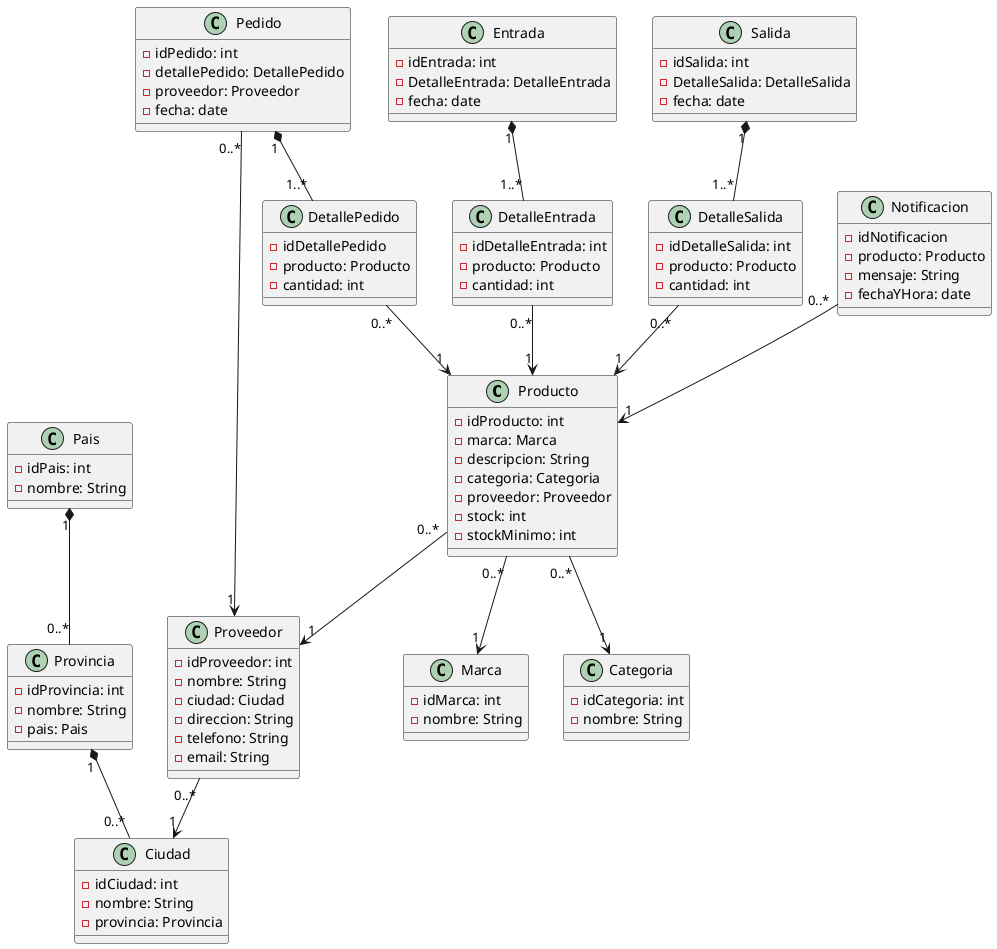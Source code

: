 @startuml Diagrama de Clases

class Producto{
    -idProducto: int
    -marca: Marca
    -descripcion: String
    -categoria: Categoria
    -proveedor: Proveedor
    -stock: int
    -stockMinimo: int
}

class Marca{
    -idMarca: int
    -nombre: String
}

class Categoria{
    -idCategoria: int
    -nombre: String
}

class Proveedor{
    -idProveedor: int
    -nombre: String
    -ciudad: Ciudad
    -direccion: String
    -telefono: String
    -email: String
}

class Ciudad{
    -idCiudad: int
    -nombre: String
    -provincia: Provincia
}

class Provincia{
    -idProvincia: int
    -nombre: String
    -pais: Pais
}

class Pais{
    -idPais: int
    -nombre: String
}

class Pedido{
    -idPedido: int
    -detallePedido: DetallePedido
    -proveedor: Proveedor
    -fecha: date
}

class DetallePedido{
    -idDetallePedido
    -producto: Producto
    -cantidad: int
}

class Entrada {
    -idEntrada: int
    -DetalleEntrada: DetalleEntrada
    -fecha: date
}

class DetalleEntrada{
    -idDetalleEntrada: int
    -producto: Producto
    -cantidad: int
}

class Salida{
    -idSalida: int
    -DetalleSalida: DetalleSalida 
    -fecha: date
}

class DetalleSalida{
    -idDetalleSalida: int
    -producto: Producto
    -cantidad: int
}

class Notificacion{
    -idNotificacion
    -producto: Producto
    -mensaje: String
    -fechaYHora: date
}

Producto "0..*" --> "1" Marca
Producto "0..*" --> "1" Categoria
Producto "0..*" --> "1" Proveedor
Proveedor "0..*" --> "1" Ciudad
Pais "1" *-- "0..*" Provincia
Provincia "1" *-- "0..*" Ciudad
Pedido "1" *-- "1..*" DetallePedido
Pedido "0..*" --> "1" Proveedor
DetallePedido "0..*" --> "1" Producto
Entrada "1" *-- "1..*" DetalleEntrada
DetalleEntrada "0..*" --> "1" Producto
Salida "1" *-- "1..*" DetalleSalida
DetalleSalida "0..*" --> "1" Producto
Notificacion "0..*" --> "1" Producto

@enduml